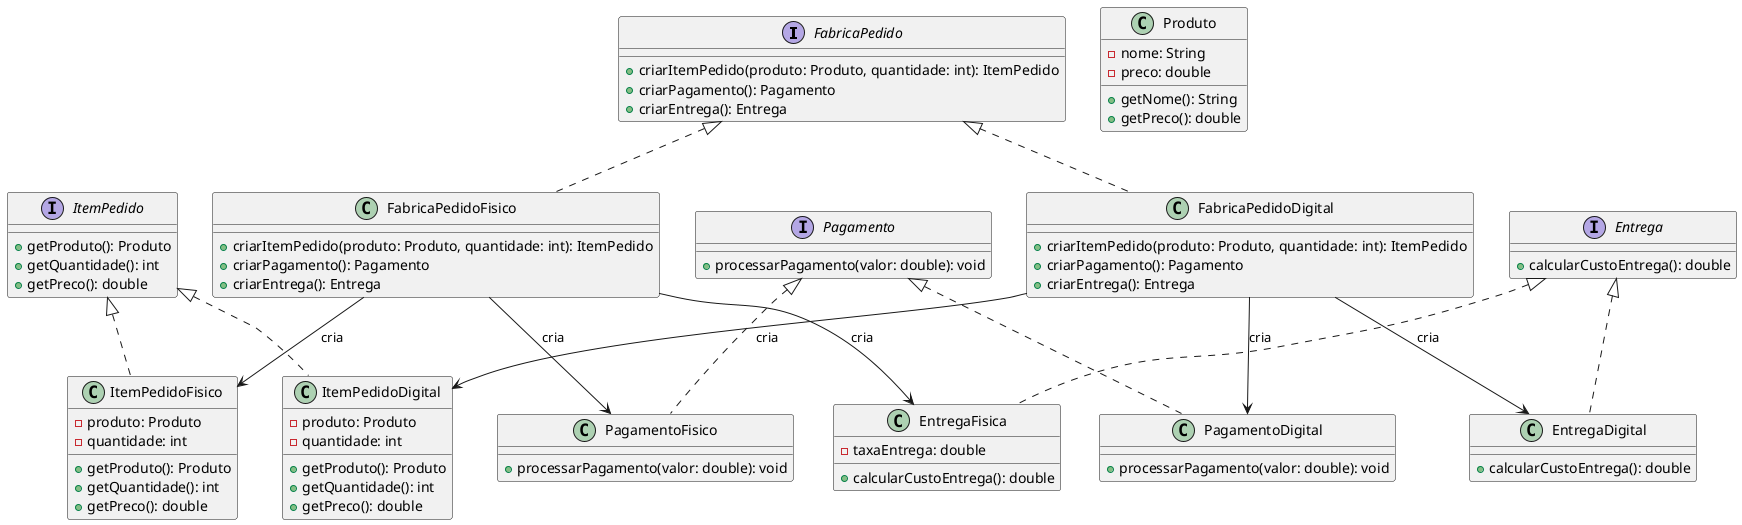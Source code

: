 @startuml plant

' Interface da Abstract Factory
interface FabricaPedido {
  + criarItemPedido(produto: Produto, quantidade: int): ItemPedido
  + criarPagamento(): Pagamento
  + criarEntrega(): Entrega
}

' Fábricas Concretas
class FabricaPedidoFisico {
  + criarItemPedido(produto: Produto, quantidade: int): ItemPedido
  + criarPagamento(): Pagamento
  + criarEntrega(): Entrega
}

class FabricaPedidoDigital {
  + criarItemPedido(produto: Produto, quantidade: int): ItemPedido
  + criarPagamento(): Pagamento
  + criarEntrega(): Entrega
}

FabricaPedido <|.. FabricaPedidoFisico
FabricaPedido <|.. FabricaPedidoDigital

' Interfaces dos Produtos
interface ItemPedido {
  + getProduto(): Produto
  + getQuantidade(): int
  + getPreco(): double
}

interface Pagamento {
  + processarPagamento(valor: double): void
}

interface Entrega {
  + calcularCustoEntrega(): double
}

' Produtos Concretos - Físicos
class ItemPedidoFisico {
  - produto: Produto
  - quantidade: int
  + getProduto(): Produto
  + getQuantidade(): int
  + getPreco(): double
}

class PagamentoFisico {
  + processarPagamento(valor: double): void
}

class EntregaFisica {
  - taxaEntrega: double
  + calcularCustoEntrega(): double
}

ItemPedido <|.. ItemPedidoFisico
Pagamento <|.. PagamentoFisico
Entrega <|.. EntregaFisica

' Produtos Concretos - Digitais
class ItemPedidoDigital {
  - produto: Produto
  - quantidade: int
  + getProduto(): Produto
  + getQuantidade(): int
  + getPreco(): double
}

class PagamentoDigital {
  + processarPagamento(valor: double): void
}

class EntregaDigital {
  + calcularCustoEntrega(): double
}

ItemPedido <|.. ItemPedidoDigital
Pagamento <|.. PagamentoDigital
Entrega <|.. EntregaDigital

' Classe Produto
class Produto {
  - nome: String
  - preco: double
  + getNome(): String
  + getPreco(): double
}

' Ligações das Fábricas com os Produtos
FabricaPedidoFisico --> ItemPedidoFisico : cria
FabricaPedidoFisico --> PagamentoFisico : cria
FabricaPedidoFisico --> EntregaFisica : cria

FabricaPedidoDigital --> ItemPedidoDigital : cria
FabricaPedidoDigital --> PagamentoDigital : cria
FabricaPedidoDigital --> EntregaDigital : cria

@enduml
